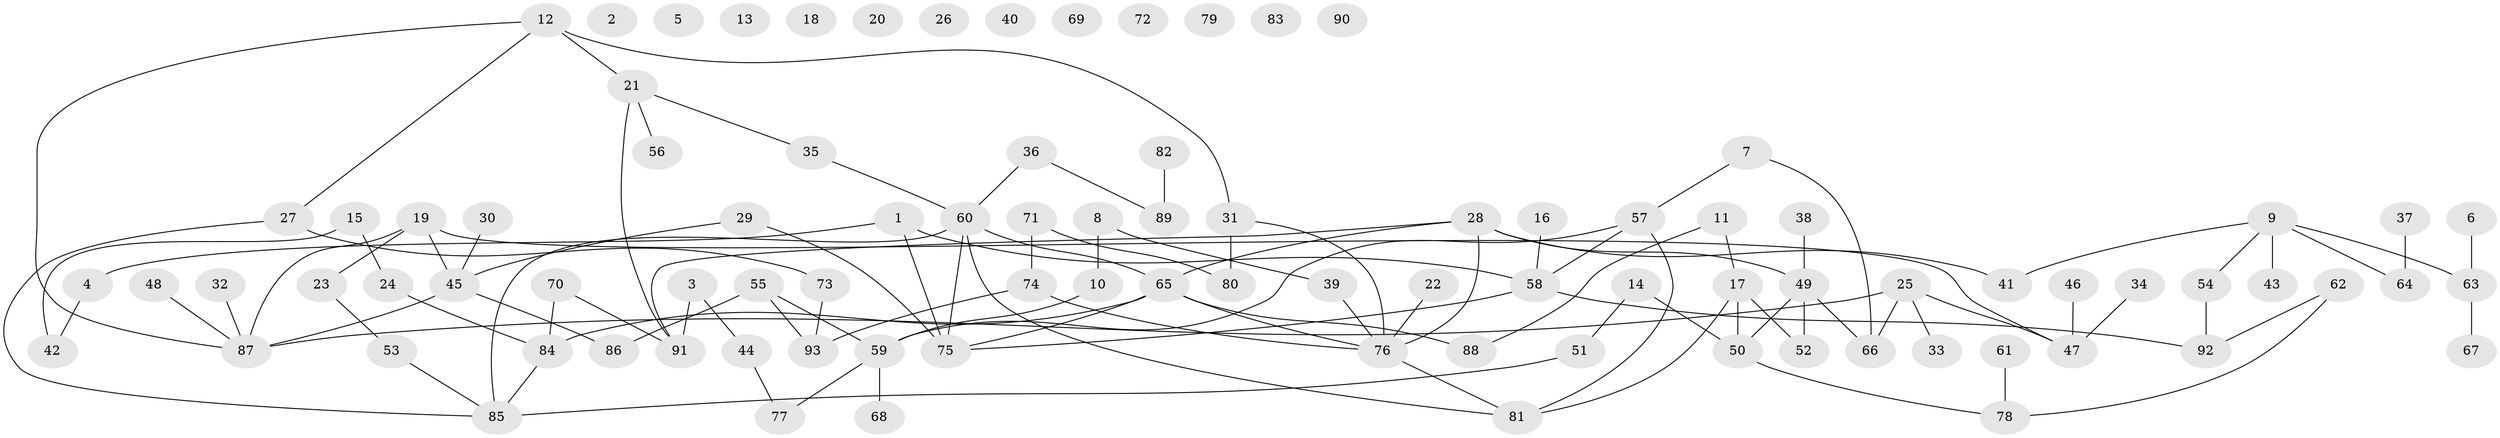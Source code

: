// Generated by graph-tools (version 1.1) at 2025/12/03/09/25 04:12:52]
// undirected, 93 vertices, 109 edges
graph export_dot {
graph [start="1"]
  node [color=gray90,style=filled];
  1;
  2;
  3;
  4;
  5;
  6;
  7;
  8;
  9;
  10;
  11;
  12;
  13;
  14;
  15;
  16;
  17;
  18;
  19;
  20;
  21;
  22;
  23;
  24;
  25;
  26;
  27;
  28;
  29;
  30;
  31;
  32;
  33;
  34;
  35;
  36;
  37;
  38;
  39;
  40;
  41;
  42;
  43;
  44;
  45;
  46;
  47;
  48;
  49;
  50;
  51;
  52;
  53;
  54;
  55;
  56;
  57;
  58;
  59;
  60;
  61;
  62;
  63;
  64;
  65;
  66;
  67;
  68;
  69;
  70;
  71;
  72;
  73;
  74;
  75;
  76;
  77;
  78;
  79;
  80;
  81;
  82;
  83;
  84;
  85;
  86;
  87;
  88;
  89;
  90;
  91;
  92;
  93;
  1 -- 4;
  1 -- 58;
  1 -- 75;
  3 -- 44;
  3 -- 91;
  4 -- 42;
  6 -- 63;
  7 -- 57;
  7 -- 66;
  8 -- 10;
  8 -- 39;
  9 -- 41;
  9 -- 43;
  9 -- 54;
  9 -- 63;
  9 -- 64;
  10 -- 59;
  11 -- 17;
  11 -- 88;
  12 -- 21;
  12 -- 27;
  12 -- 31;
  12 -- 87;
  14 -- 50;
  14 -- 51;
  15 -- 24;
  15 -- 42;
  16 -- 58;
  17 -- 50;
  17 -- 52;
  17 -- 81;
  19 -- 23;
  19 -- 45;
  19 -- 47;
  19 -- 87;
  21 -- 35;
  21 -- 56;
  21 -- 91;
  22 -- 76;
  23 -- 53;
  24 -- 84;
  25 -- 33;
  25 -- 47;
  25 -- 66;
  25 -- 87;
  27 -- 73;
  27 -- 85;
  28 -- 41;
  28 -- 49;
  28 -- 65;
  28 -- 76;
  28 -- 91;
  29 -- 45;
  29 -- 75;
  30 -- 45;
  31 -- 76;
  31 -- 80;
  32 -- 87;
  34 -- 47;
  35 -- 60;
  36 -- 60;
  36 -- 89;
  37 -- 64;
  38 -- 49;
  39 -- 76;
  44 -- 77;
  45 -- 86;
  45 -- 87;
  46 -- 47;
  48 -- 87;
  49 -- 50;
  49 -- 52;
  49 -- 66;
  50 -- 78;
  51 -- 85;
  53 -- 85;
  54 -- 92;
  55 -- 59;
  55 -- 86;
  55 -- 93;
  57 -- 58;
  57 -- 59;
  57 -- 81;
  58 -- 75;
  58 -- 92;
  59 -- 68;
  59 -- 77;
  60 -- 65;
  60 -- 75;
  60 -- 81;
  60 -- 85;
  61 -- 78;
  62 -- 78;
  62 -- 92;
  63 -- 67;
  65 -- 75;
  65 -- 76;
  65 -- 84;
  65 -- 88;
  70 -- 84;
  70 -- 91;
  71 -- 74;
  71 -- 80;
  73 -- 93;
  74 -- 76;
  74 -- 93;
  76 -- 81;
  82 -- 89;
  84 -- 85;
}
